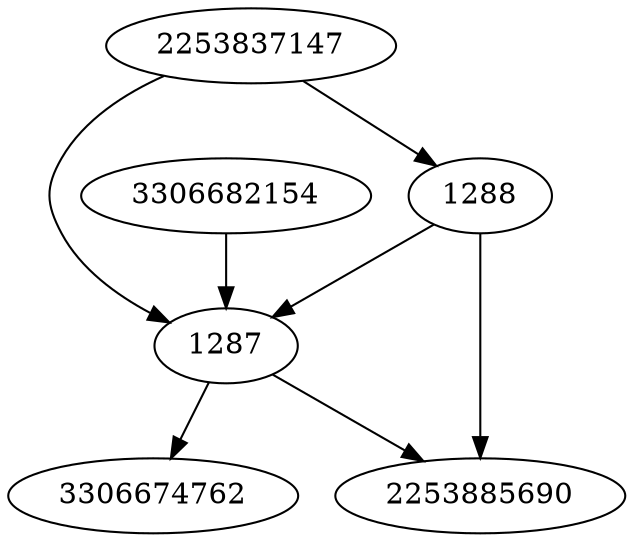strict digraph  {
1287;
1288;
3306682154;
3306674762;
2253885690;
2253837147;
1287 -> 3306674762;
1287 -> 2253885690;
1288 -> 1287;
1288 -> 2253885690;
3306682154 -> 1287;
2253837147 -> 1287;
2253837147 -> 1288;
}
